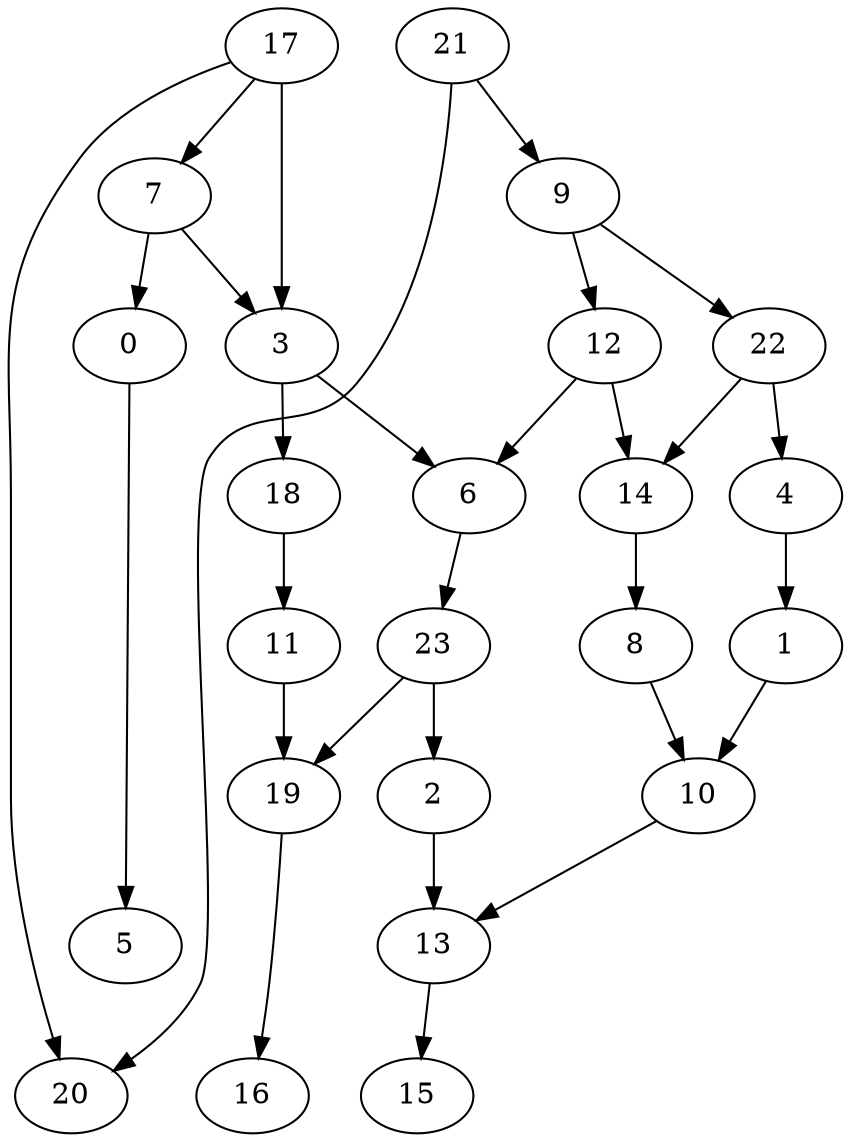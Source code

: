 digraph g {
0;
1;
2;
3;
4;
5;
6;
7;
8;
9;
10;
11;
12;
13;
14;
15;
16;
17;
18;
19;
20;
21;
22;
23;
0 -> 5 [weight=0];
1 -> 10 [weight=0];
2 -> 13 [weight=0];
3 -> 6 [weight=0];
3 -> 18 [weight=0];
4 -> 1 [weight=0];
6 -> 23 [weight=0];
7 -> 0 [weight=0];
7 -> 3 [weight=0];
8 -> 10 [weight=0];
9 -> 12 [weight=0];
9 -> 22 [weight=0];
10 -> 13 [weight=0];
11 -> 19 [weight=0];
12 -> 6 [weight=0];
12 -> 14 [weight=0];
13 -> 15 [weight=0];
14 -> 8 [weight=0];
17 -> 20 [weight=0];
17 -> 7 [weight=0];
17 -> 3 [weight=1];
18 -> 11 [weight=0];
19 -> 16 [weight=0];
21 -> 20 [weight=0];
21 -> 9 [weight=0];
22 -> 14 [weight=0];
22 -> 4 [weight=0];
23 -> 19 [weight=0];
23 -> 2 [weight=0];
}

